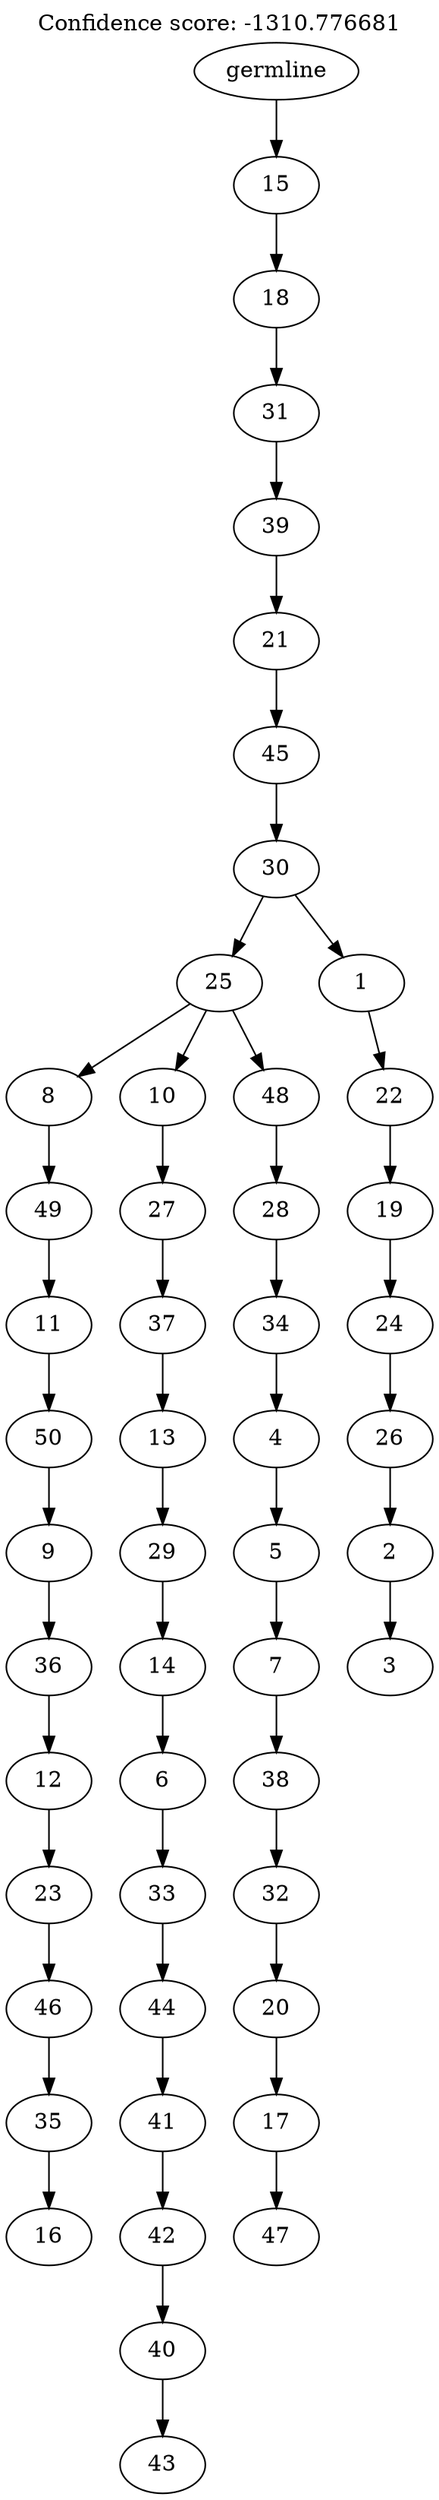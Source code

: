 digraph g {
	"49" -> "50";
	"50" [label="16"];
	"48" -> "49";
	"49" [label="35"];
	"47" -> "48";
	"48" [label="46"];
	"46" -> "47";
	"47" [label="23"];
	"45" -> "46";
	"46" [label="12"];
	"44" -> "45";
	"45" [label="36"];
	"43" -> "44";
	"44" [label="9"];
	"42" -> "43";
	"43" [label="50"];
	"41" -> "42";
	"42" [label="11"];
	"40" -> "41";
	"41" [label="49"];
	"38" -> "39";
	"39" [label="43"];
	"37" -> "38";
	"38" [label="40"];
	"36" -> "37";
	"37" [label="42"];
	"35" -> "36";
	"36" [label="41"];
	"34" -> "35";
	"35" [label="44"];
	"33" -> "34";
	"34" [label="33"];
	"32" -> "33";
	"33" [label="6"];
	"31" -> "32";
	"32" [label="14"];
	"30" -> "31";
	"31" [label="29"];
	"29" -> "30";
	"30" [label="13"];
	"28" -> "29";
	"29" [label="37"];
	"27" -> "28";
	"28" [label="27"];
	"25" -> "26";
	"26" [label="47"];
	"24" -> "25";
	"25" [label="17"];
	"23" -> "24";
	"24" [label="20"];
	"22" -> "23";
	"23" [label="32"];
	"21" -> "22";
	"22" [label="38"];
	"20" -> "21";
	"21" [label="7"];
	"19" -> "20";
	"20" [label="5"];
	"18" -> "19";
	"19" [label="4"];
	"17" -> "18";
	"18" [label="34"];
	"16" -> "17";
	"17" [label="28"];
	"15" -> "16";
	"16" [label="48"];
	"15" -> "27";
	"27" [label="10"];
	"15" -> "40";
	"40" [label="8"];
	"13" -> "14";
	"14" [label="3"];
	"12" -> "13";
	"13" [label="2"];
	"11" -> "12";
	"12" [label="26"];
	"10" -> "11";
	"11" [label="24"];
	"9" -> "10";
	"10" [label="19"];
	"8" -> "9";
	"9" [label="22"];
	"7" -> "8";
	"8" [label="1"];
	"7" -> "15";
	"15" [label="25"];
	"6" -> "7";
	"7" [label="30"];
	"5" -> "6";
	"6" [label="45"];
	"4" -> "5";
	"5" [label="21"];
	"3" -> "4";
	"4" [label="39"];
	"2" -> "3";
	"3" [label="31"];
	"1" -> "2";
	"2" [label="18"];
	"0" -> "1";
	"1" [label="15"];
	"0" [label="germline"];
	labelloc="t";
	label="Confidence score: -1310.776681";
}
